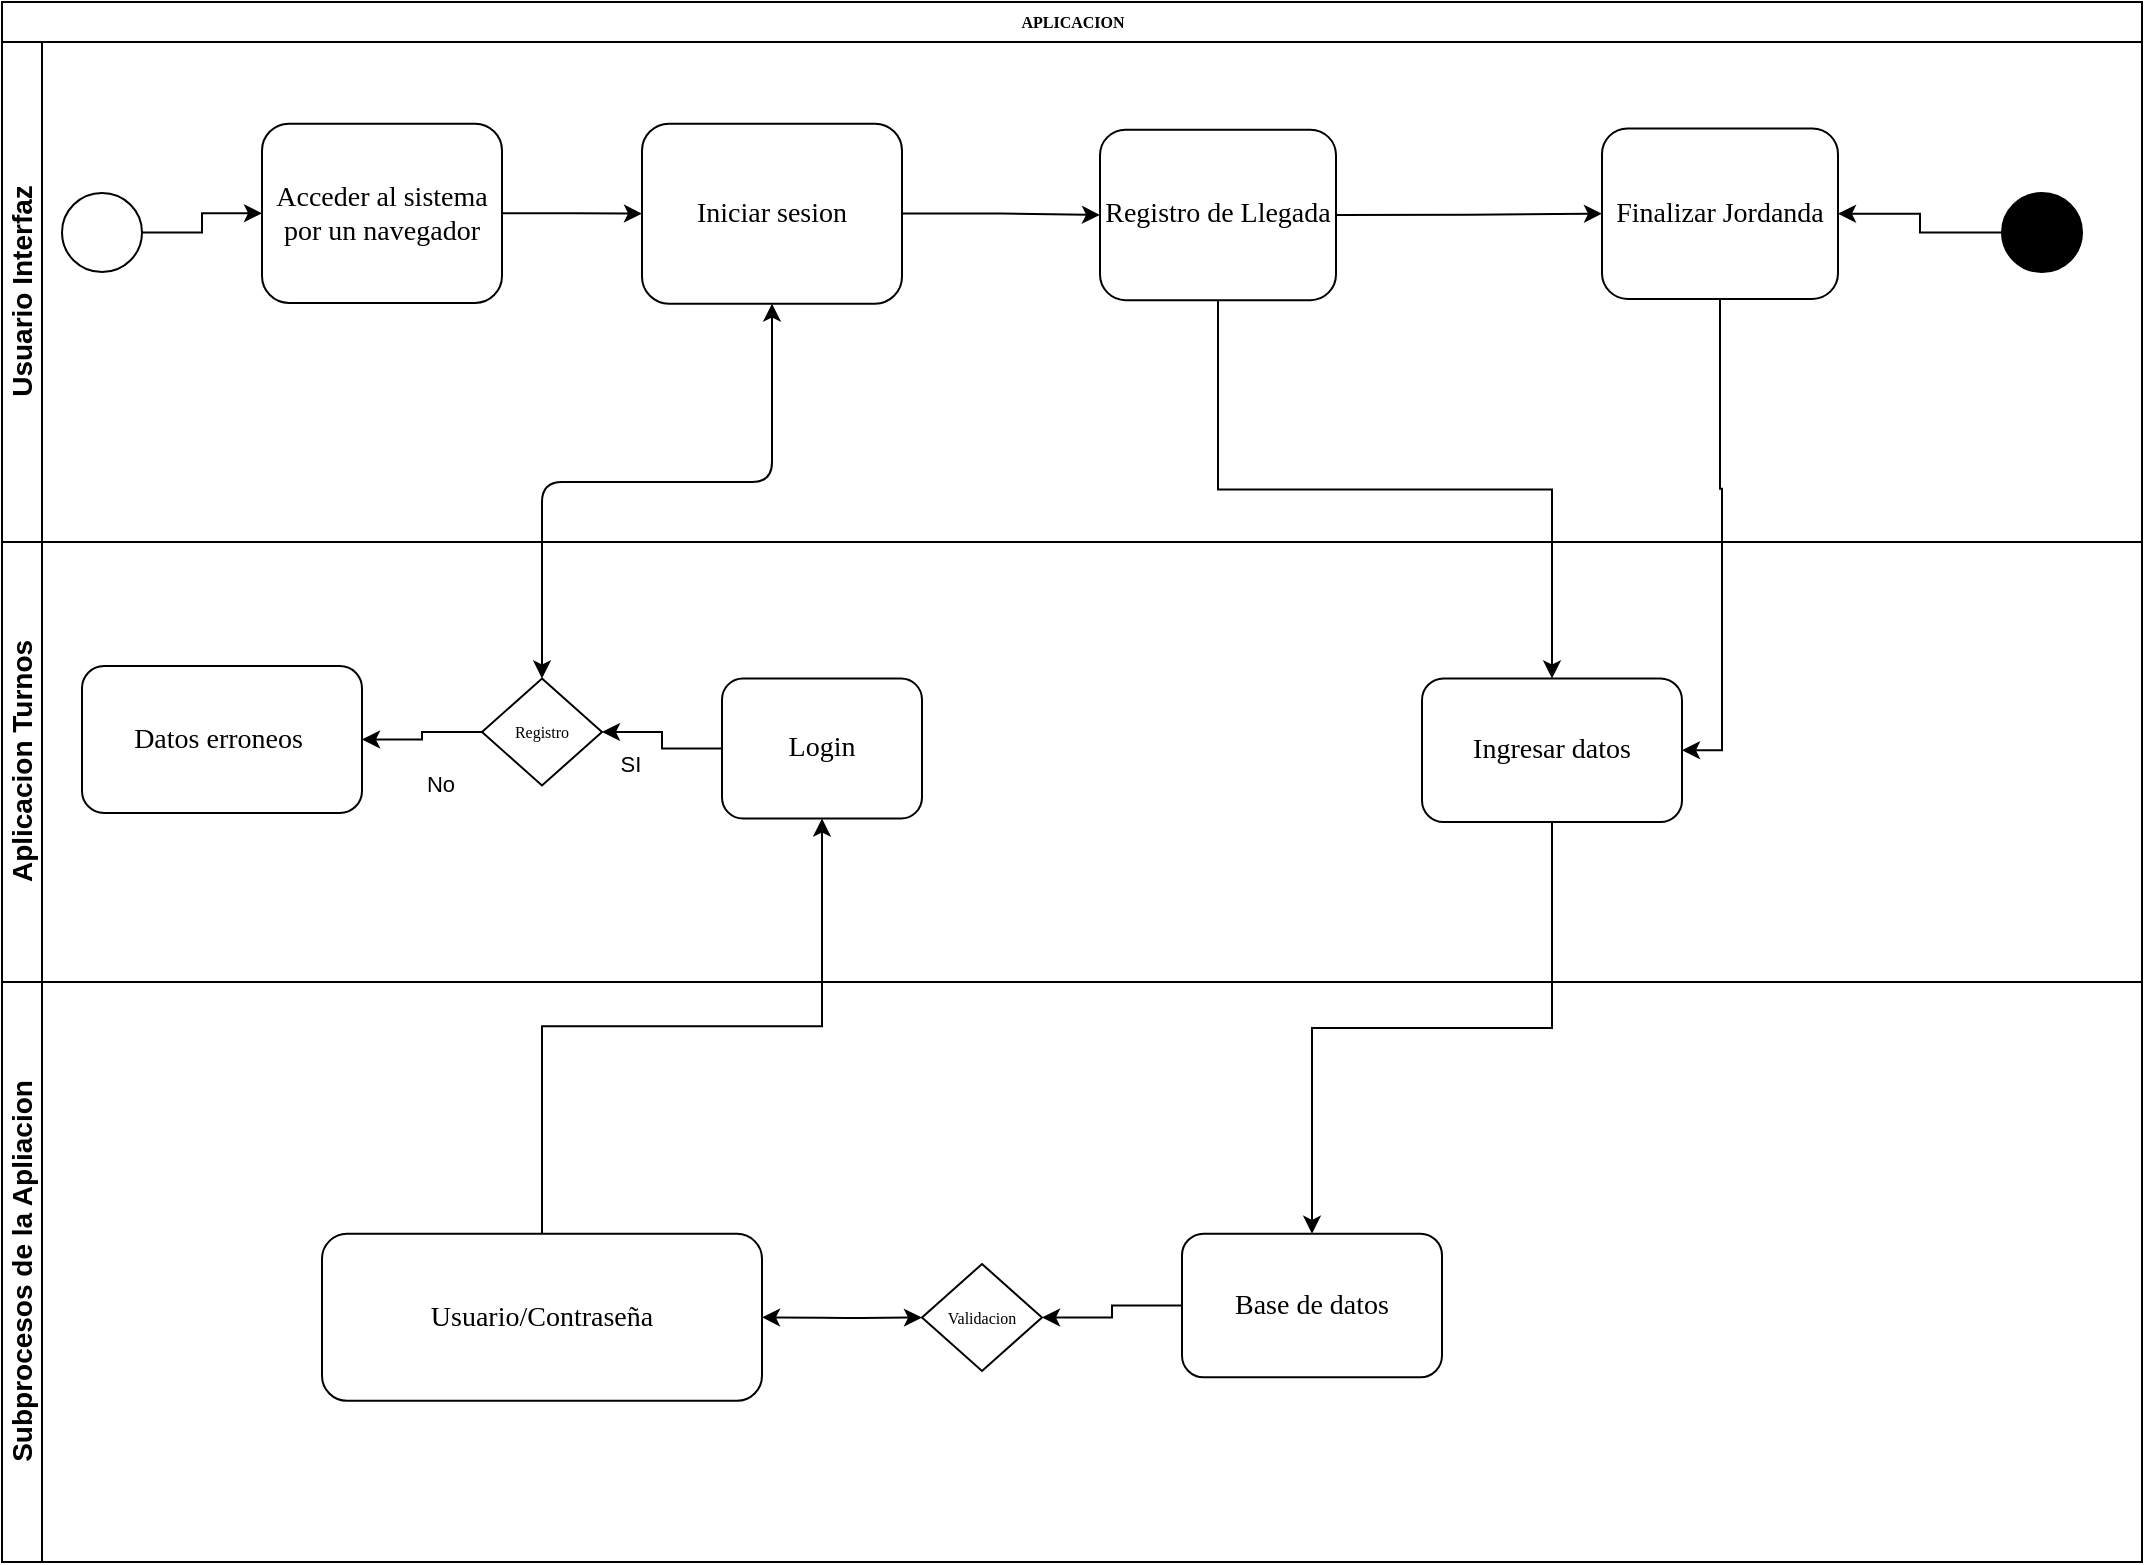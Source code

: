<mxfile version="13.7.7" type="github">
  <diagram name="Page-1" id="c7488fd3-1785-93aa-aadb-54a6760d102a">
    <mxGraphModel dx="1021" dy="529" grid="1" gridSize="10" guides="1" tooltips="1" connect="1" arrows="1" fold="1" page="1" pageScale="1" pageWidth="1100" pageHeight="850" background="#ffffff" math="0" shadow="0">
      <root>
        <mxCell id="0" />
        <mxCell id="1" parent="0" />
        <mxCell id="IXaGzydBdN6qmsV4q62z-26" value="No" style="edgeLabel;html=1;align=center;verticalAlign=middle;resizable=0;points=[];" vertex="1" connectable="0" parent="1">
          <mxGeometry x="179.995" y="371.75" as="geometry">
            <mxPoint x="59" y="39" as="offset" />
          </mxGeometry>
        </mxCell>
        <mxCell id="2b4e8129b02d487f-1" value="APLICACION" style="swimlane;html=1;childLayout=stackLayout;horizontal=1;startSize=20;horizontalStack=0;rounded=0;shadow=0;labelBackgroundColor=none;strokeWidth=1;fontFamily=Verdana;fontSize=8;align=center;" parent="1" vertex="1">
          <mxGeometry x="20" y="20" width="1070" height="780" as="geometry">
            <mxRectangle x="180" y="70" width="50" height="40" as="alternateBounds" />
          </mxGeometry>
        </mxCell>
        <mxCell id="2b4e8129b02d487f-2" value="&lt;font style=&quot;font-size: 14px&quot;&gt;Usuario Interfaz&lt;/font&gt;" style="swimlane;html=1;startSize=20;horizontal=0;" parent="2b4e8129b02d487f-1" vertex="1">
          <mxGeometry y="20" width="1070" height="250" as="geometry">
            <mxRectangle y="20" width="680" height="20" as="alternateBounds" />
          </mxGeometry>
        </mxCell>
        <mxCell id="IXaGzydBdN6qmsV4q62z-34" value="&lt;font style=&quot;font-size: 14px&quot;&gt;Registro de Llegada&lt;/font&gt;" style="rounded=1;whiteSpace=wrap;html=1;shadow=0;labelBackgroundColor=none;strokeWidth=1;fontFamily=Verdana;fontSize=8;align=center;" vertex="1" parent="2b4e8129b02d487f-2">
          <mxGeometry x="549" y="43.82" width="118" height="85.25" as="geometry" />
        </mxCell>
        <mxCell id="2b4e8129b02d487f-6" value="&lt;font style=&quot;font-size: 14px&quot;&gt;Acceder al sistema por un navegador&lt;/font&gt;" style="rounded=1;whiteSpace=wrap;html=1;shadow=0;labelBackgroundColor=none;strokeWidth=1;fontFamily=Verdana;fontSize=8;align=center;" parent="2b4e8129b02d487f-2" vertex="1">
          <mxGeometry x="130" y="40.82" width="120" height="89.62" as="geometry" />
        </mxCell>
        <mxCell id="IXaGzydBdN6qmsV4q62z-43" value="&lt;font style=&quot;font-size: 14px&quot;&gt;Finalizar Jordanda&lt;/font&gt;" style="rounded=1;whiteSpace=wrap;html=1;shadow=0;labelBackgroundColor=none;strokeWidth=1;fontFamily=Verdana;fontSize=8;align=center;" vertex="1" parent="2b4e8129b02d487f-2">
          <mxGeometry x="800" y="43.2" width="118" height="85.25" as="geometry" />
        </mxCell>
        <mxCell id="IXaGzydBdN6qmsV4q62z-51" style="edgeStyle=orthogonalEdgeStyle;rounded=0;orthogonalLoop=1;jettySize=auto;html=1;" edge="1" parent="2b4e8129b02d487f-2" source="IXaGzydBdN6qmsV4q62z-48" target="IXaGzydBdN6qmsV4q62z-43">
          <mxGeometry relative="1" as="geometry" />
        </mxCell>
        <mxCell id="IXaGzydBdN6qmsV4q62z-48" value="" style="ellipse;whiteSpace=wrap;html=1;rounded=0;shadow=0;labelBackgroundColor=none;strokeWidth=1;fontFamily=Verdana;fontSize=8;align=center;fillColor=#000000;" vertex="1" parent="2b4e8129b02d487f-2">
          <mxGeometry x="1000" y="75.5" width="40" height="39.5" as="geometry" />
        </mxCell>
        <mxCell id="2b4e8129b02d487f-5" value="" style="ellipse;whiteSpace=wrap;html=1;rounded=0;shadow=0;labelBackgroundColor=none;strokeWidth=1;fontFamily=Verdana;fontSize=8;align=center;" parent="2b4e8129b02d487f-2" vertex="1">
          <mxGeometry x="30" y="75.5" width="40" height="39.5" as="geometry" />
        </mxCell>
        <mxCell id="IXaGzydBdN6qmsV4q62z-6" style="edgeStyle=orthogonalEdgeStyle;rounded=0;orthogonalLoop=1;jettySize=auto;html=1;entryX=0;entryY=0.5;entryDx=0;entryDy=0;" edge="1" parent="2b4e8129b02d487f-2" source="2b4e8129b02d487f-5" target="2b4e8129b02d487f-6">
          <mxGeometry relative="1" as="geometry">
            <mxPoint x="80" y="75.5" as="targetPoint" />
          </mxGeometry>
        </mxCell>
        <mxCell id="IXaGzydBdN6qmsV4q62z-10" style="edgeStyle=orthogonalEdgeStyle;rounded=0;orthogonalLoop=1;jettySize=auto;html=1;exitX=1;exitY=0.5;exitDx=0;exitDy=0;entryX=0;entryY=0.5;entryDx=0;entryDy=0;" edge="1" parent="2b4e8129b02d487f-2" source="2b4e8129b02d487f-6" target="IXaGzydBdN6qmsV4q62z-7">
          <mxGeometry relative="1" as="geometry">
            <mxPoint x="220" y="76" as="targetPoint" />
          </mxGeometry>
        </mxCell>
        <mxCell id="IXaGzydBdN6qmsV4q62z-35" style="edgeStyle=orthogonalEdgeStyle;rounded=0;orthogonalLoop=1;jettySize=auto;html=1;entryX=0;entryY=0.5;entryDx=0;entryDy=0;" edge="1" parent="2b4e8129b02d487f-2" source="IXaGzydBdN6qmsV4q62z-7" target="IXaGzydBdN6qmsV4q62z-34">
          <mxGeometry relative="1" as="geometry" />
        </mxCell>
        <mxCell id="IXaGzydBdN6qmsV4q62z-7" value="&lt;font style=&quot;font-size: 14px&quot;&gt;Iniciar sesion&lt;/font&gt;" style="rounded=1;whiteSpace=wrap;html=1;shadow=0;labelBackgroundColor=none;strokeWidth=1;fontFamily=Verdana;fontSize=8;align=center;" vertex="1" parent="2b4e8129b02d487f-2">
          <mxGeometry x="320" y="40.82" width="130" height="90" as="geometry" />
        </mxCell>
        <mxCell id="IXaGzydBdN6qmsV4q62z-44" style="edgeStyle=orthogonalEdgeStyle;rounded=0;orthogonalLoop=1;jettySize=auto;html=1;exitX=1;exitY=0.5;exitDx=0;exitDy=0;entryX=0;entryY=0.5;entryDx=0;entryDy=0;" edge="1" parent="2b4e8129b02d487f-2" source="IXaGzydBdN6qmsV4q62z-34" target="IXaGzydBdN6qmsV4q62z-43">
          <mxGeometry relative="1" as="geometry">
            <mxPoint x="700" y="85.706" as="targetPoint" />
          </mxGeometry>
        </mxCell>
        <mxCell id="2b4e8129b02d487f-3" value="&lt;font style=&quot;font-size: 14px&quot;&gt;Aplicacion Turnos&lt;/font&gt;" style="swimlane;html=1;startSize=20;horizontal=0;" parent="2b4e8129b02d487f-1" vertex="1">
          <mxGeometry y="270" width="1070" height="220" as="geometry" />
        </mxCell>
        <mxCell id="IXaGzydBdN6qmsV4q62z-25" style="edgeStyle=orthogonalEdgeStyle;rounded=0;orthogonalLoop=1;jettySize=auto;html=1;" edge="1" parent="2b4e8129b02d487f-3" source="2b4e8129b02d487f-13" target="2b4e8129b02d487f-12">
          <mxGeometry relative="1" as="geometry" />
        </mxCell>
        <mxCell id="IXaGzydBdN6qmsV4q62z-66" style="edgeStyle=orthogonalEdgeStyle;rounded=0;orthogonalLoop=1;jettySize=auto;html=1;entryX=1;entryY=0.5;entryDx=0;entryDy=0;entryPerimeter=0;" edge="1" parent="2b4e8129b02d487f-3" source="IXaGzydBdN6qmsV4q62z-17" target="2b4e8129b02d487f-13">
          <mxGeometry relative="1" as="geometry" />
        </mxCell>
        <mxCell id="2b4e8129b02d487f-12" value="&lt;span style=&quot;font-size: 14px&quot;&gt;Datos erroneos&amp;nbsp;&lt;br&gt;&lt;/span&gt;" style="rounded=1;whiteSpace=wrap;html=1;shadow=0;labelBackgroundColor=none;strokeWidth=1;fontFamily=Verdana;fontSize=8;align=center;" parent="2b4e8129b02d487f-3" vertex="1">
          <mxGeometry x="40" y="62" width="140" height="73.5" as="geometry" />
        </mxCell>
        <mxCell id="IXaGzydBdN6qmsV4q62z-17" value="&lt;font style=&quot;font-size: 14px&quot;&gt;Login&lt;/font&gt;" style="rounded=1;whiteSpace=wrap;html=1;shadow=0;labelBackgroundColor=none;strokeWidth=1;fontFamily=Verdana;fontSize=8;align=center;" vertex="1" parent="2b4e8129b02d487f-3">
          <mxGeometry x="360" y="68.25" width="100" height="70" as="geometry" />
        </mxCell>
        <mxCell id="IXaGzydBdN6qmsV4q62z-22" value="SI" style="edgeLabel;html=1;align=center;verticalAlign=middle;resizable=0;points=[];" vertex="1" connectable="0" parent="2b4e8129b02d487f-3">
          <mxGeometry x="254.995" y="71.75" as="geometry">
            <mxPoint x="59" y="39" as="offset" />
          </mxGeometry>
        </mxCell>
        <mxCell id="2b4e8129b02d487f-13" value="Registro" style="strokeWidth=1;html=1;shape=mxgraph.flowchart.decision;whiteSpace=wrap;rounded=1;shadow=0;labelBackgroundColor=none;fontFamily=Verdana;fontSize=8;align=center;" parent="2b4e8129b02d487f-3" vertex="1">
          <mxGeometry x="240" y="68.25" width="60" height="53.5" as="geometry" />
        </mxCell>
        <mxCell id="IXaGzydBdN6qmsV4q62z-39" value="&lt;font style=&quot;font-size: 14px&quot;&gt;Ingresar datos&lt;/font&gt;" style="rounded=1;whiteSpace=wrap;html=1;shadow=0;labelBackgroundColor=none;strokeWidth=1;fontFamily=Verdana;fontSize=8;align=center;" vertex="1" parent="2b4e8129b02d487f-3">
          <mxGeometry x="710" y="68.25" width="130" height="71.75" as="geometry" />
        </mxCell>
        <mxCell id="IXaGzydBdN6qmsV4q62z-40" style="edgeStyle=orthogonalEdgeStyle;rounded=0;orthogonalLoop=1;jettySize=auto;html=1;exitX=0.5;exitY=1;exitDx=0;exitDy=0;" edge="1" parent="2b4e8129b02d487f-1" source="IXaGzydBdN6qmsV4q62z-34" target="IXaGzydBdN6qmsV4q62z-39">
          <mxGeometry relative="1" as="geometry" />
        </mxCell>
        <mxCell id="IXaGzydBdN6qmsV4q62z-47" style="edgeStyle=orthogonalEdgeStyle;rounded=0;orthogonalLoop=1;jettySize=auto;html=1;entryX=1;entryY=0.5;entryDx=0;entryDy=0;exitX=0.5;exitY=1;exitDx=0;exitDy=0;" edge="1" parent="2b4e8129b02d487f-1" source="IXaGzydBdN6qmsV4q62z-43" target="IXaGzydBdN6qmsV4q62z-39">
          <mxGeometry relative="1" as="geometry" />
        </mxCell>
        <mxCell id="IXaGzydBdN6qmsV4q62z-62" style="edgeStyle=orthogonalEdgeStyle;rounded=0;orthogonalLoop=1;jettySize=auto;html=1;" edge="1" parent="2b4e8129b02d487f-1" source="2b4e8129b02d487f-14" target="IXaGzydBdN6qmsV4q62z-17">
          <mxGeometry relative="1" as="geometry">
            <mxPoint x="320" y="410" as="targetPoint" />
          </mxGeometry>
        </mxCell>
        <mxCell id="IXaGzydBdN6qmsV4q62z-72" value="" style="endArrow=classic;startArrow=classic;html=1;exitX=0.5;exitY=0;exitDx=0;exitDy=0;exitPerimeter=0;entryX=0.5;entryY=1;entryDx=0;entryDy=0;" edge="1" parent="2b4e8129b02d487f-1" source="2b4e8129b02d487f-13" target="IXaGzydBdN6qmsV4q62z-7">
          <mxGeometry width="50" height="50" relative="1" as="geometry">
            <mxPoint x="310" y="330" as="sourcePoint" />
            <mxPoint x="370" y="290" as="targetPoint" />
            <Array as="points">
              <mxPoint x="270" y="240" />
              <mxPoint x="385" y="240" />
            </Array>
          </mxGeometry>
        </mxCell>
        <mxCell id="IXaGzydBdN6qmsV4q62z-77" style="edgeStyle=orthogonalEdgeStyle;rounded=0;orthogonalLoop=1;jettySize=auto;html=1;" edge="1" parent="2b4e8129b02d487f-1" source="IXaGzydBdN6qmsV4q62z-39" target="IXaGzydBdN6qmsV4q62z-41">
          <mxGeometry relative="1" as="geometry" />
        </mxCell>
        <mxCell id="2b4e8129b02d487f-4" value="&lt;font style=&quot;font-size: 14px&quot;&gt;Subprocesos de la Apliacion&lt;br&gt;&lt;/font&gt;" style="swimlane;html=1;startSize=20;horizontal=0;" parent="2b4e8129b02d487f-1" vertex="1">
          <mxGeometry y="490" width="1070" height="290" as="geometry" />
        </mxCell>
        <mxCell id="IXaGzydBdN6qmsV4q62z-74" value="" style="endArrow=classic;startArrow=classic;html=1;exitX=1;exitY=0.5;exitDx=0;exitDy=0;entryX=0;entryY=0.5;entryDx=0;entryDy=0;entryPerimeter=0;" edge="1" parent="2b4e8129b02d487f-4" source="2b4e8129b02d487f-14" target="IXaGzydBdN6qmsV4q62z-58">
          <mxGeometry width="50" height="50" relative="1" as="geometry">
            <mxPoint x="475" y="197.63" as="sourcePoint" />
            <mxPoint x="590" y="10.2" as="targetPoint" />
            <Array as="points">
              <mxPoint x="420" y="168" />
            </Array>
          </mxGeometry>
        </mxCell>
        <mxCell id="IXaGzydBdN6qmsV4q62z-41" value="&lt;font style=&quot;font-size: 14px&quot;&gt;Base de datos&lt;/font&gt;" style="rounded=1;whiteSpace=wrap;html=1;shadow=0;labelBackgroundColor=none;strokeWidth=1;fontFamily=Verdana;fontSize=8;align=center;" vertex="1" parent="2b4e8129b02d487f-4">
          <mxGeometry x="590" y="125.88" width="130" height="71.75" as="geometry" />
        </mxCell>
        <mxCell id="IXaGzydBdN6qmsV4q62z-60" style="edgeStyle=orthogonalEdgeStyle;rounded=0;orthogonalLoop=1;jettySize=auto;html=1;" edge="1" parent="2b4e8129b02d487f-4" source="IXaGzydBdN6qmsV4q62z-41" target="IXaGzydBdN6qmsV4q62z-58">
          <mxGeometry relative="1" as="geometry" />
        </mxCell>
        <mxCell id="IXaGzydBdN6qmsV4q62z-58" value="Validacion" style="strokeWidth=1;html=1;shape=mxgraph.flowchart.decision;whiteSpace=wrap;rounded=1;shadow=0;labelBackgroundColor=none;fontFamily=Verdana;fontSize=8;align=center;" vertex="1" parent="2b4e8129b02d487f-4">
          <mxGeometry x="460" y="141" width="60" height="53.5" as="geometry" />
        </mxCell>
        <mxCell id="2b4e8129b02d487f-14" value="&lt;font style=&quot;font-size: 14px&quot;&gt;Usuario/Contraseña&lt;/font&gt;" style="rounded=1;whiteSpace=wrap;html=1;shadow=0;labelBackgroundColor=none;strokeWidth=1;fontFamily=Verdana;fontSize=8;align=center;" parent="2b4e8129b02d487f-4" vertex="1">
          <mxGeometry x="160" y="125.88" width="220" height="83.5" as="geometry" />
        </mxCell>
      </root>
    </mxGraphModel>
  </diagram>
</mxfile>
